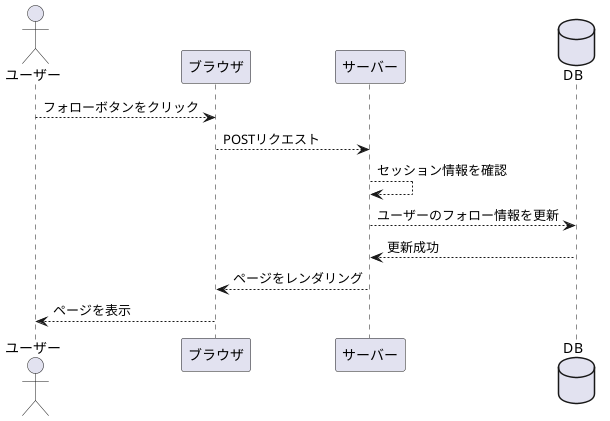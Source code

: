 @startuml follow

actor ユーザー as u
participant ブラウザ as b
participant サーバー as s
database DB as d

u --> b: フォローボタンをクリック
b --> s: POSTリクエスト
s --> s: セッション情報を確認
s --> d: ユーザーのフォロー情報を更新
d --> s: 更新成功
s --> b: ページをレンダリング
b --> u: ページを表示


@enduml